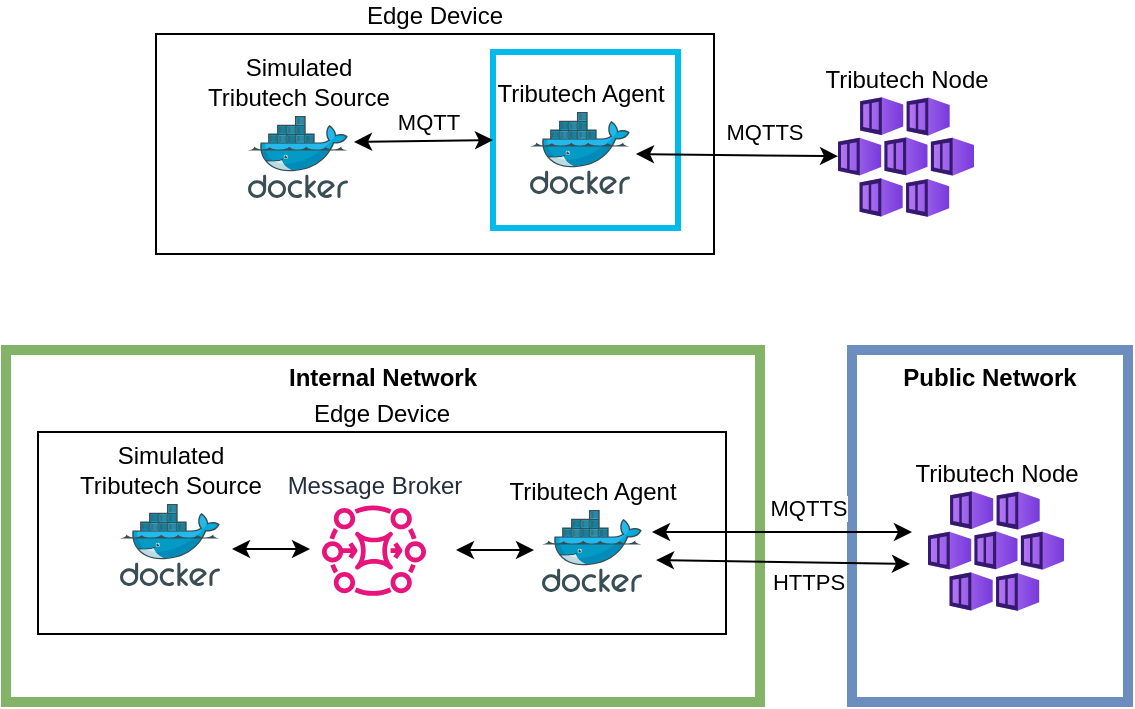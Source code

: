 <mxfile version="24.6.4" type="device">
  <diagram name="Page-1" id="STCRA5AkPAw-dsx0DW-E">
    <mxGraphModel dx="1098" dy="897" grid="0" gridSize="10" guides="1" tooltips="1" connect="1" arrows="1" fold="1" page="0" pageScale="1" pageWidth="827" pageHeight="1169" math="0" shadow="0">
      <root>
        <mxCell id="0" />
        <mxCell id="1" parent="0" />
        <mxCell id="JV24va2_vtx07EKMmSr4-11" value="Tributech Node" style="image;aspect=fixed;html=1;points=[];align=center;fontSize=12;image=img/lib/azure2/containers/Kubernetes_Services.svg;labelPosition=center;verticalLabelPosition=top;verticalAlign=bottom;" parent="1" vertex="1">
          <mxGeometry x="546" y="260.5" width="68" height="60" as="geometry" />
        </mxCell>
        <mxCell id="JV24va2_vtx07EKMmSr4-17" value="Edge Device" style="whiteSpace=wrap;html=1;verticalAlign=bottom;labelPosition=center;verticalLabelPosition=top;align=center;" parent="1" vertex="1">
          <mxGeometry x="205" y="229" width="279" height="110" as="geometry" />
        </mxCell>
        <mxCell id="JV24va2_vtx07EKMmSr4-30" value="" style="whiteSpace=wrap;html=1;strokeColor=#00BBEC;strokeWidth=3;" parent="1" vertex="1">
          <mxGeometry x="373.5" y="238" width="92.5" height="88" as="geometry" />
        </mxCell>
        <mxCell id="JV24va2_vtx07EKMmSr4-3" value="Tributech Agent" style="image;aspect=fixed;html=1;points=[];align=center;fontSize=12;image=img/lib/mscae/Docker.svg;labelPosition=center;verticalLabelPosition=top;verticalAlign=bottom;" parent="1" vertex="1">
          <mxGeometry x="392" y="268.0" width="50" height="41" as="geometry" />
        </mxCell>
        <mxCell id="JV24va2_vtx07EKMmSr4-10" value="Simulated &lt;br&gt;Tributech Source" style="image;aspect=fixed;html=1;points=[];align=center;fontSize=12;image=img/lib/mscae/Docker.svg;labelPosition=center;verticalLabelPosition=top;verticalAlign=bottom;" parent="1" vertex="1">
          <mxGeometry x="251.0" y="270.0" width="50" height="41" as="geometry" />
        </mxCell>
        <mxCell id="JV24va2_vtx07EKMmSr4-22" value="" style="endArrow=classic;startArrow=classic;html=1;rounded=0;" parent="1" source="JV24va2_vtx07EKMmSr4-11" edge="1">
          <mxGeometry width="50" height="50" relative="1" as="geometry">
            <mxPoint x="151" y="270" as="sourcePoint" />
            <mxPoint x="445" y="289" as="targetPoint" />
          </mxGeometry>
        </mxCell>
        <mxCell id="JV24va2_vtx07EKMmSr4-31" value="MQTTS" style="edgeLabel;html=1;align=center;verticalAlign=middle;resizable=0;points=[];" parent="JV24va2_vtx07EKMmSr4-22" vertex="1" connectable="0">
          <mxGeometry x="-0.188" y="1" relative="1" as="geometry">
            <mxPoint x="4" y="-13" as="offset" />
          </mxGeometry>
        </mxCell>
        <mxCell id="BFlr8gSBBgQoYSAQBDTK-1" value="" style="endArrow=classic;startArrow=classic;html=1;rounded=0;entryX=0;entryY=0.5;entryDx=0;entryDy=0;exitX=1.06;exitY=0.317;exitDx=0;exitDy=0;exitPerimeter=0;" parent="1" source="JV24va2_vtx07EKMmSr4-10" target="JV24va2_vtx07EKMmSr4-30" edge="1">
          <mxGeometry width="50" height="50" relative="1" as="geometry">
            <mxPoint x="262" y="435" as="sourcePoint" />
            <mxPoint x="312" y="385" as="targetPoint" />
          </mxGeometry>
        </mxCell>
        <mxCell id="BFlr8gSBBgQoYSAQBDTK-2" value="MQTT" style="edgeLabel;html=1;align=center;verticalAlign=middle;resizable=0;points=[];" parent="BFlr8gSBBgQoYSAQBDTK-1" vertex="1" connectable="0">
          <mxGeometry x="0.092" y="-4" relative="1" as="geometry">
            <mxPoint x="-1" y="-14" as="offset" />
          </mxGeometry>
        </mxCell>
        <mxCell id="Jm-j3u1gi0DLzAPHtDsy-1" value="&lt;b&gt;Public Network&lt;/b&gt;" style="whiteSpace=wrap;html=1;verticalAlign=top;fillColor=none;glass=0;fillStyle=zigzag-line;strokeColor=#6c8ebf;strokeWidth=5;" vertex="1" parent="1">
          <mxGeometry x="553" y="387" width="138" height="176" as="geometry" />
        </mxCell>
        <mxCell id="Jm-j3u1gi0DLzAPHtDsy-2" value="&lt;b&gt;Internal Network&lt;/b&gt;" style="whiteSpace=wrap;html=1;verticalAlign=top;fillColor=none;glass=0;fillStyle=zigzag-line;strokeColor=#82b366;strokeWidth=5;" vertex="1" parent="1">
          <mxGeometry x="130" y="387" width="377" height="176" as="geometry" />
        </mxCell>
        <mxCell id="Jm-j3u1gi0DLzAPHtDsy-4" value="Tributech Node" style="image;aspect=fixed;html=1;points=[];align=center;fontSize=12;image=img/lib/azure2/containers/Kubernetes_Services.svg;labelPosition=center;verticalLabelPosition=top;verticalAlign=bottom;" vertex="1" parent="1">
          <mxGeometry x="591" y="457.5" width="68" height="60" as="geometry" />
        </mxCell>
        <mxCell id="Jm-j3u1gi0DLzAPHtDsy-5" value="Edge Device" style="whiteSpace=wrap;html=1;verticalAlign=bottom;labelPosition=center;verticalLabelPosition=top;align=center;" vertex="1" parent="1">
          <mxGeometry x="146" y="428" width="344" height="101" as="geometry" />
        </mxCell>
        <mxCell id="Jm-j3u1gi0DLzAPHtDsy-6" value="Tributech Agent" style="image;aspect=fixed;html=1;points=[];align=center;fontSize=12;image=img/lib/mscae/Docker.svg;labelPosition=center;verticalLabelPosition=top;verticalAlign=bottom;" vertex="1" parent="1">
          <mxGeometry x="398" y="467.0" width="50" height="41" as="geometry" />
        </mxCell>
        <mxCell id="Jm-j3u1gi0DLzAPHtDsy-7" value="Simulated &lt;br&gt;Tributech Source" style="image;aspect=fixed;html=1;points=[];align=center;fontSize=12;image=img/lib/mscae/Docker.svg;labelPosition=center;verticalLabelPosition=top;verticalAlign=bottom;" vertex="1" parent="1">
          <mxGeometry x="187.0" y="464.0" width="50" height="41" as="geometry" />
        </mxCell>
        <mxCell id="Jm-j3u1gi0DLzAPHtDsy-8" value="" style="endArrow=classic;startArrow=classic;html=1;rounded=0;" edge="1" parent="1">
          <mxGeometry width="50" height="50" relative="1" as="geometry">
            <mxPoint x="583" y="478" as="sourcePoint" />
            <mxPoint x="453" y="477.94" as="targetPoint" />
          </mxGeometry>
        </mxCell>
        <mxCell id="Jm-j3u1gi0DLzAPHtDsy-9" value="MQTTS" style="edgeLabel;html=1;align=center;verticalAlign=middle;resizable=0;points=[];" vertex="1" connectable="0" parent="Jm-j3u1gi0DLzAPHtDsy-8">
          <mxGeometry x="0.465" relative="1" as="geometry">
            <mxPoint x="43" y="-12" as="offset" />
          </mxGeometry>
        </mxCell>
        <mxCell id="Jm-j3u1gi0DLzAPHtDsy-11" value="" style="endArrow=classic;startArrow=classic;html=1;rounded=0;" edge="1" parent="1">
          <mxGeometry width="50" height="50" relative="1" as="geometry">
            <mxPoint x="394" y="487" as="sourcePoint" />
            <mxPoint x="355" y="487" as="targetPoint" />
          </mxGeometry>
        </mxCell>
        <mxCell id="Jm-j3u1gi0DLzAPHtDsy-12" value="&lt;div&gt;&lt;span style=&quot;background-color: initial;&quot;&gt;Message Broker&lt;/span&gt;&lt;br&gt;&lt;/div&gt;" style="sketch=0;outlineConnect=0;fontColor=#232F3E;gradientColor=none;fillColor=#E7157B;strokeColor=none;dashed=0;verticalLabelPosition=top;verticalAlign=bottom;align=center;html=1;fontSize=12;fontStyle=0;aspect=fixed;pointerEvents=1;shape=mxgraph.aws4.mq_broker;labelPosition=center;" vertex="1" parent="1">
          <mxGeometry x="288" y="464" width="52" height="46" as="geometry" />
        </mxCell>
        <mxCell id="Jm-j3u1gi0DLzAPHtDsy-13" value="" style="endArrow=classic;startArrow=classic;html=1;rounded=0;" edge="1" parent="1">
          <mxGeometry width="50" height="50" relative="1" as="geometry">
            <mxPoint x="282" y="486.5" as="sourcePoint" />
            <mxPoint x="243" y="486.5" as="targetPoint" />
          </mxGeometry>
        </mxCell>
        <mxCell id="Jm-j3u1gi0DLzAPHtDsy-14" value="" style="endArrow=classic;startArrow=classic;html=1;rounded=0;labelPosition=center;verticalLabelPosition=bottom;align=center;verticalAlign=bottom;exitX=-0.147;exitY=0.608;exitDx=0;exitDy=0;exitPerimeter=0;" edge="1" parent="1">
          <mxGeometry width="50" height="50" relative="1" as="geometry">
            <mxPoint x="582.004" y="493.98" as="sourcePoint" />
            <mxPoint x="455" y="492" as="targetPoint" />
          </mxGeometry>
        </mxCell>
        <mxCell id="Jm-j3u1gi0DLzAPHtDsy-15" value="HTTPS" style="edgeLabel;html=1;align=center;verticalAlign=middle;resizable=0;points=[];" vertex="1" connectable="0" parent="Jm-j3u1gi0DLzAPHtDsy-14">
          <mxGeometry x="0.465" relative="1" as="geometry">
            <mxPoint x="42" y="10" as="offset" />
          </mxGeometry>
        </mxCell>
      </root>
    </mxGraphModel>
  </diagram>
</mxfile>
